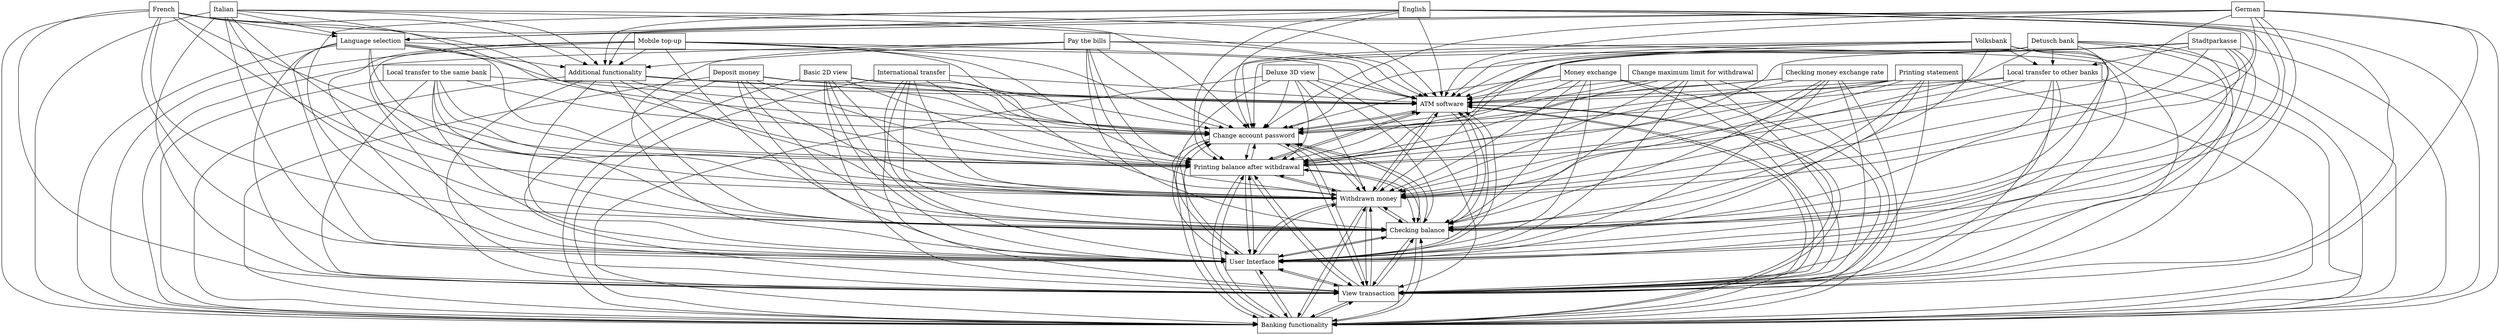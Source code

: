 digraph{
graph [rankdir=TB];
node [shape=box];
edge [arrowhead=normal];
0[label="ATM software",]
1[label="Change account password",]
2[label="Change maximum limit for withdrawal",]
3[label="French",]
4[label="Deposit money",]
5[label="Printing statement",]
6[label="Money exchange",]
7[label="Banking functionality",]
8[label="View transaction",]
9[label="Additional functionality",]
10[label="User Interface",]
11[label="Italian",]
12[label="Checking balance",]
13[label="Basic 2D view",]
14[label="Stadtparkasse",]
15[label="Language selection",]
16[label="Local transfer to the same bank",]
17[label="Withdrawn money",]
18[label="English",]
19[label="International transfer",]
20[label="Deluxe 3D view",]
21[label="Checking money exchange rate",]
22[label="Volksbank",]
23[label="Mobile top-up",]
24[label="Pay the bills",]
25[label="Local transfer to other banks",]
26[label="German",]
27[label="Printing balance after withdrawal",]
28[label="Detusch bank",]
0->1[label="",]
0->7[label="",]
0->8[label="",]
0->10[label="",]
0->12[label="",]
0->17[label="",]
0->27[label="",]
1->0[label="",]
1->7[label="",]
1->8[label="",]
1->10[label="",]
1->12[label="",]
1->17[label="",]
1->27[label="",]
2->0[label="",]
2->1[label="",]
2->7[label="",]
2->8[label="",]
2->10[label="",]
2->12[label="",]
2->17[label="",]
2->27[label="",]
3->0[label="",]
3->1[label="",]
3->7[label="",]
3->8[label="",]
3->9[label="",]
3->10[label="",]
3->12[label="",]
3->15[label="",]
3->17[label="",]
3->27[label="",]
4->0[label="",]
4->1[label="",]
4->7[label="",]
4->8[label="",]
4->10[label="",]
4->12[label="",]
4->17[label="",]
4->27[label="",]
5->0[label="",]
5->1[label="",]
5->7[label="",]
5->8[label="",]
5->10[label="",]
5->12[label="",]
5->17[label="",]
5->27[label="",]
6->0[label="",]
6->1[label="",]
6->7[label="",]
6->8[label="",]
6->10[label="",]
6->12[label="",]
6->17[label="",]
6->27[label="",]
7->0[label="",]
7->1[label="",]
7->8[label="",]
7->10[label="",]
7->12[label="",]
7->17[label="",]
7->27[label="",]
8->0[label="",]
8->1[label="",]
8->7[label="",]
8->10[label="",]
8->12[label="",]
8->17[label="",]
8->27[label="",]
9->0[label="",]
9->1[label="",]
9->7[label="",]
9->8[label="",]
9->10[label="",]
9->12[label="",]
9->17[label="",]
9->27[label="",]
10->0[label="",]
10->1[label="",]
10->7[label="",]
10->8[label="",]
10->12[label="",]
10->17[label="",]
10->27[label="",]
11->0[label="",]
11->1[label="",]
11->7[label="",]
11->8[label="",]
11->9[label="",]
11->10[label="",]
11->12[label="",]
11->15[label="",]
11->17[label="",]
11->27[label="",]
12->0[label="",]
12->1[label="",]
12->7[label="",]
12->8[label="",]
12->10[label="",]
12->17[label="",]
12->27[label="",]
13->0[label="",]
13->1[label="",]
13->7[label="",]
13->8[label="",]
13->10[label="",]
13->12[label="",]
13->17[label="",]
13->27[label="",]
14->0[label="",]
14->1[label="",]
14->7[label="",]
14->8[label="",]
14->10[label="",]
14->12[label="",]
14->17[label="",]
14->25[label="",]
14->27[label="",]
15->0[label="",]
15->1[label="",]
15->7[label="",]
15->8[label="",]
15->9[label="",]
15->10[label="",]
15->12[label="",]
15->17[label="",]
15->27[label="",]
16->0[label="",]
16->1[label="",]
16->7[label="",]
16->8[label="",]
16->10[label="",]
16->12[label="",]
16->17[label="",]
16->27[label="",]
17->0[label="",]
17->1[label="",]
17->7[label="",]
17->8[label="",]
17->10[label="",]
17->12[label="",]
17->27[label="",]
18->0[label="",]
18->1[label="",]
18->7[label="",]
18->8[label="",]
18->9[label="",]
18->10[label="",]
18->12[label="",]
18->15[label="",]
18->17[label="",]
18->27[label="",]
19->0[label="",]
19->1[label="",]
19->7[label="",]
19->8[label="",]
19->10[label="",]
19->12[label="",]
19->17[label="",]
19->27[label="",]
20->0[label="",]
20->1[label="",]
20->7[label="",]
20->8[label="",]
20->10[label="",]
20->12[label="",]
20->17[label="",]
20->27[label="",]
21->0[label="",]
21->1[label="",]
21->7[label="",]
21->8[label="",]
21->10[label="",]
21->12[label="",]
21->17[label="",]
21->27[label="",]
22->0[label="",]
22->1[label="",]
22->7[label="",]
22->8[label="",]
22->10[label="",]
22->12[label="",]
22->17[label="",]
22->25[label="",]
22->27[label="",]
23->0[label="",]
23->1[label="",]
23->7[label="",]
23->8[label="",]
23->9[label="",]
23->10[label="",]
23->12[label="",]
23->17[label="",]
23->27[label="",]
24->0[label="",]
24->1[label="",]
24->7[label="",]
24->8[label="",]
24->9[label="",]
24->10[label="",]
24->12[label="",]
24->17[label="",]
24->27[label="",]
25->0[label="",]
25->1[label="",]
25->7[label="",]
25->8[label="",]
25->10[label="",]
25->12[label="",]
25->17[label="",]
25->27[label="",]
26->0[label="",]
26->1[label="",]
26->7[label="",]
26->8[label="",]
26->9[label="",]
26->10[label="",]
26->12[label="",]
26->15[label="",]
26->17[label="",]
26->27[label="",]
27->0[label="",]
27->1[label="",]
27->7[label="",]
27->8[label="",]
27->10[label="",]
27->12[label="",]
27->17[label="",]
28->0[label="",]
28->1[label="",]
28->7[label="",]
28->8[label="",]
28->10[label="",]
28->12[label="",]
28->17[label="",]
28->25[label="",]
28->27[label="",]
}
